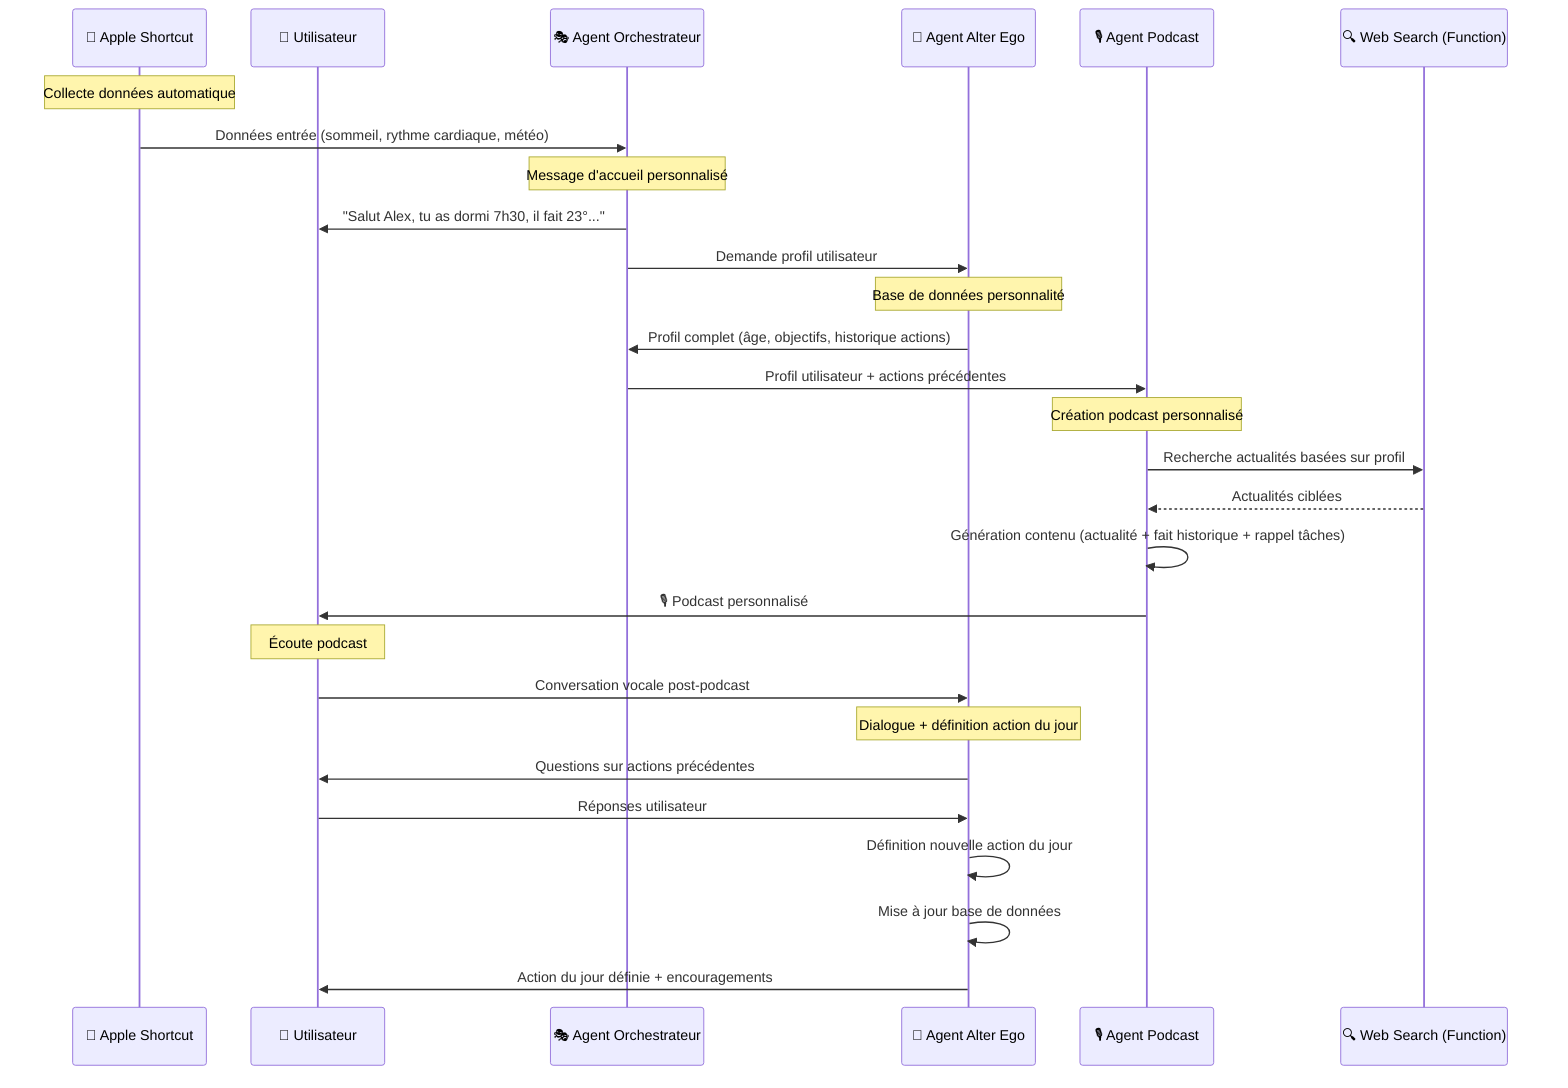 sequenceDiagram
    participant AS as 📱 Apple Shortcut
    participant U as 👤 Utilisateur
    participant O as 🎭 Agent Orchestrateur
    participant A as 👤 Agent Alter Ego
    participant P as 🎙️ Agent Podcast
    participant WS as 🔍 Web Search (Function)

    Note over AS: Collecte données automatique
    AS->>O: Données entrée (sommeil, rythme cardiaque, météo)
    
    Note over O: Message d'accueil personnalisé
    O->>U: "Salut Alex, tu as dormi 7h30, il fait 23°..."
    O->>A: Demande profil utilisateur
    
    Note over A: Base de données personnalité
    A->>O: Profil complet (âge, objectifs, historique actions)
    
    O->>P: Profil utilisateur + actions précédentes
    
    Note over P: Création podcast personnalisé
    P->>WS: Recherche actualités basées sur profil
    WS-->>P: Actualités ciblées
    P->>P: Génération contenu (actualité + fait historique + rappel tâches)
    P->>U: 🎙️ Podcast personnalisé
    
    Note over U: Écoute podcast
    U->>A: Conversation vocale post-podcast
    
    Note over A: Dialogue + définition action du jour
    A->>U: Questions sur actions précédentes
    U->>A: Réponses utilisateur
    A->>A: Définition nouvelle action du jour
    A->>A: Mise à jour base de données
    A->>U: Action du jour définie + encouragements
